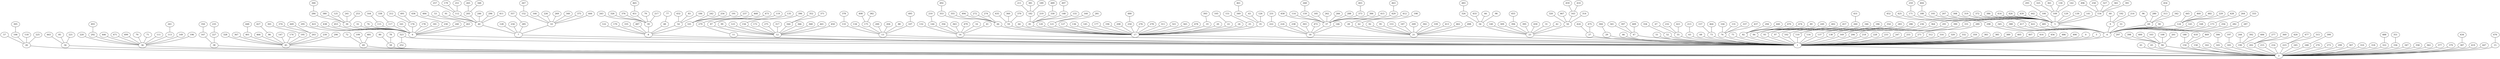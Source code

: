 graph Dorogovtsev_Mendes_500_BFS {
323;
252;
1;
0;
2;
3;
4;
6;
7;
8;
11;
12;
13;
14;
17;
18;
21;
23;
27;
29;
46;
47;
51;
52;
55;
63;
68;
73;
74;
75;
82;
84;
93;
97;
102;
110;
116;
137;
138;
169;
206;
218;
228;
233;
247;
255;
271;
312;
316;
329;
332;
359;
383;
385;
389;
405;
407;
416;
456;
486;
490;
289;
331;
291;
390;
364;
236;
283;
286;
354;
186;
260;
346;
249;
402;
457;
89;
294;
440;
470;
474;
104;
131;
337;
437;
157;
464;
213;
67;
232;
421;
334;
341;
397;
409;
304;
424;
475;
31;
42;
50;
56;
140;
309;
394;
395;
430;
28;
62;
92;
95;
153;
187;
209;
302;
339;
413;
462;
498;
37;
146;
222;
224;
238;
303;
472;
19;
20;
22;
24;
25;
35;
44;
59;
64;
81;
120;
121;
127;
136;
145;
177;
194;
208;
250;
276;
278;
311;
321;
343;
478;
16;
41;
132;
144;
356;
363;
479;
88;
107;
133;
134;
175;
200;
204;
87;
99;
123;
156;
172;
275;
317;
344;
366;
368;
441;
450;
279;
39;
48;
54;
101;
122;
170;
335;
487;
10;
40;
128;
234;
285;
30;
32;
76;
115;
117;
161;
176;
178;
181;
230;
240;
263;
295;
423;
438;
453;
5;
9;
33;
69;
90;
124;
143;
168;
173;
256;
282;
287;
298;
345;
388;
417;
422;
485;
15;
26;
34;
36;
38;
45;
49;
58;
61;
65;
94;
150;
158;
162;
165;
183;
190;
202;
215;
216;
223;
245;
248;
270;
273;
299;
307;
310;
318;
322;
336;
347;
358;
362;
377;
379;
387;
419;
447;
434;
351;
488;
399;
315;
477;
277;
369;
420;
244;
392;
406;
197;
306;
180;
418;
469;
103;
108;
201;
297;
398;
400;
78;
80;
72;
199;
481;
86;
147;
174;
195;
203;
239;
290;
328;
367;
401;
466;
167;
227;
70;
71;
111;
113;
149;
196;
220;
292;
446;
471;
499;
85;
221;
443;
57;
106;
118;
225;
476;
425;
452;
333;
264;
229;
428;
445;
460;
482;
96;
280;
313;
342;
60;
192;
214;
100;
109;
129;
139;
141;
154;
171;
188;
193;
207;
308;
319;
372;
386;
414;
426;
439;
442;
484;
436;
212;
491;
338;
164;
125;
241;
253;
284;
380;
357;
53;
91;
112;
205;
246;
296;
411;
152;
166;
226;
269;
340;
375;
444;
191;
237;
242;
254;
83;
184;
432;
77;
79;
217;
243;
326;
376;
451;
468;
352;
371;
396;
119;
135;
473;
382;
408;
378;
495;
210;
480;
160;
281;
148;
155;
182;
219;
330;
360;
370;
435;
272;
274;
353;
355;
494;
43;
126;
349;
151;
105;
393;
231;
114;
159;
185;
262;
266;
288;
373;
384;
415;
429;
458;
198;
412;
455;
66;
98;
324;
433;
163;
314;
320;
467;
431;
410;
459;
483;
463;
403;
268;
461;
492;
489;
189;
211;
381;
497;
465;
267;
265;
348;
179;
251;
257;
300;
404;
259;
258;
327;
365;
391;
496;
130;
142;
325;
361;
293;
454;
305;
493;
261;
235;
350;
448;
374;
449;
301;
427;
323 -- 252;
323 -- 1;
0 -- 1;
1 -- 2;
3 -- 1;
4 -- 1;
6 -- 1;
7 -- 1;
8 -- 1;
11 -- 1;
12 -- 1;
13 -- 1;
14 -- 1;
17 -- 1;
18 -- 1;
21 -- 1;
23 -- 1;
27 -- 1;
29 -- 1;
46 -- 1;
47 -- 1;
51 -- 1;
52 -- 1;
55 -- 1;
63 -- 1;
68 -- 1;
73 -- 1;
74 -- 1;
75 -- 1;
82 -- 1;
84 -- 1;
93 -- 1;
97 -- 1;
102 -- 1;
110 -- 1;
116 -- 1;
137 -- 1;
138 -- 1;
169 -- 1;
206 -- 1;
218 -- 1;
228 -- 1;
233 -- 1;
247 -- 1;
255 -- 1;
271 -- 1;
312 -- 1;
316 -- 1;
329 -- 1;
332 -- 1;
359 -- 1;
383 -- 1;
385 -- 1;
389 -- 1;
405 -- 1;
407 -- 1;
416 -- 1;
456 -- 1;
486 -- 1;
490 -- 1;
289 -- 271;
331 -- 206;
291 -- 169;
390 -- 169;
364 -- 138;
236 -- 137;
283 -- 110;
286 -- 110;
354 -- 102;
186 -- 97;
260 -- 93;
346 -- 93;
249 -- 84;
402 -- 84;
457 -- 84;
89 -- 82;
294 -- 82;
440 -- 82;
470 -- 82;
474 -- 82;
104 -- 74;
131 -- 74;
337 -- 74;
437 -- 74;
157 -- 73;
464 -- 73;
213 -- 63;
67 -- 55;
232 -- 55;
421 -- 55;
334 -- 52;
341 -- 47;
397 -- 47;
409 -- 47;
304 -- 29;
424 -- 27;
475 -- 27;
31 -- 23;
42 -- 23;
50 -- 23;
56 -- 23;
140 -- 23;
309 -- 23;
394 -- 23;
395 -- 23;
430 -- 23;
28 -- 21;
62 -- 21;
92 -- 21;
95 -- 21;
153 -- 21;
187 -- 21;
209 -- 21;
302 -- 21;
339 -- 21;
413 -- 21;
462 -- 21;
498 -- 21;
37 -- 18;
146 -- 18;
222 -- 18;
224 -- 18;
238 -- 18;
303 -- 18;
472 -- 18;
19 -- 17;
20 -- 17;
22 -- 17;
24 -- 17;
25 -- 17;
35 -- 17;
44 -- 17;
59 -- 17;
64 -- 17;
81 -- 17;
120 -- 17;
121 -- 17;
127 -- 17;
136 -- 17;
145 -- 17;
177 -- 17;
194 -- 17;
208 -- 17;
250 -- 17;
276 -- 17;
278 -- 17;
311 -- 17;
321 -- 17;
343 -- 17;
478 -- 17;
16 -- 14;
41 -- 14;
132 -- 14;
144 -- 14;
356 -- 14;
363 -- 14;
479 -- 14;
88 -- 13;
107 -- 13;
133 -- 13;
134 -- 13;
175 -- 13;
200 -- 13;
204 -- 13;
87 -- 12;
99 -- 12;
123 -- 12;
156 -- 12;
172 -- 12;
275 -- 12;
317 -- 12;
344 -- 12;
366 -- 12;
368 -- 12;
441 -- 12;
450 -- 12;
279 -- 11;
39 -- 8;
48 -- 8;
54 -- 8;
101 -- 8;
122 -- 8;
170 -- 8;
335 -- 8;
487 -- 8;
10 -- 7;
40 -- 7;
128 -- 7;
234 -- 7;
285 -- 7;
30 -- 6;
32 -- 6;
76 -- 6;
115 -- 6;
117 -- 6;
161 -- 6;
176 -- 6;
178 -- 6;
181 -- 6;
230 -- 6;
240 -- 6;
263 -- 6;
295 -- 6;
423 -- 6;
438 -- 6;
453 -- 6;
5 -- 4;
9 -- 4;
33 -- 4;
69 -- 4;
90 -- 4;
124 -- 4;
143 -- 4;
168 -- 4;
173 -- 4;
256 -- 4;
282 -- 4;
287 -- 4;
298 -- 4;
345 -- 4;
388 -- 4;
417 -- 4;
422 -- 4;
485 -- 4;
15 -- 2;
26 -- 2;
34 -- 2;
36 -- 2;
38 -- 2;
45 -- 2;
49 -- 2;
58 -- 2;
61 -- 2;
65 -- 2;
94 -- 2;
150 -- 2;
158 -- 2;
162 -- 2;
165 -- 2;
183 -- 2;
190 -- 2;
202 -- 2;
215 -- 2;
216 -- 2;
223 -- 2;
245 -- 2;
248 -- 2;
270 -- 2;
273 -- 2;
299 -- 2;
307 -- 2;
310 -- 2;
318 -- 2;
322 -- 2;
336 -- 2;
347 -- 2;
358 -- 2;
362 -- 2;
377 -- 2;
379 -- 2;
387 -- 2;
419 -- 2;
447 -- 2;
434 -- 387;
351 -- 336;
488 -- 322;
399 -- 248;
315 -- 223;
477 -- 223;
277 -- 202;
369 -- 202;
420 -- 202;
244 -- 190;
392 -- 190;
406 -- 190;
197 -- 183;
306 -- 165;
180 -- 150;
418 -- 150;
469 -- 150;
103 -- 94;
108 -- 94;
201 -- 94;
297 -- 94;
398 -- 94;
400 -- 94;
78 -- 58;
80 -- 58;
72 -- 49;
199 -- 49;
481 -- 49;
86 -- 45;
147 -- 45;
174 -- 45;
195 -- 45;
203 -- 45;
239 -- 45;
290 -- 45;
328 -- 45;
367 -- 45;
401 -- 45;
466 -- 45;
167 -- 38;
227 -- 38;
70 -- 36;
71 -- 36;
111 -- 36;
113 -- 36;
149 -- 36;
196 -- 36;
220 -- 36;
292 -- 36;
446 -- 36;
471 -- 36;
499 -- 36;
85 -- 34;
221 -- 34;
443 -- 34;
57 -- 26;
106 -- 26;
118 -- 26;
225 -- 26;
476 -- 15;
425 -- 422;
452 -- 298;
333 -- 282;
264 -- 173;
229 -- 124;
428 -- 124;
445 -- 124;
460 -- 124;
482 -- 124;
96 -- 69;
280 -- 69;
313 -- 69;
342 -- 69;
60 -- 9;
192 -- 9;
214 -- 9;
100 -- 5;
109 -- 5;
129 -- 5;
139 -- 5;
141 -- 5;
154 -- 5;
171 -- 5;
188 -- 5;
193 -- 5;
207 -- 5;
308 -- 5;
319 -- 5;
372 -- 5;
386 -- 5;
414 -- 5;
426 -- 5;
439 -- 5;
442 -- 5;
484 -- 263;
436 -- 230;
212 -- 176;
491 -- 176;
338 -- 117;
164 -- 115;
125 -- 30;
241 -- 30;
253 -- 30;
284 -- 30;
380 -- 30;
357 -- 285;
53 -- 40;
91 -- 40;
112 -- 40;
205 -- 40;
246 -- 40;
296 -- 40;
411 -- 40;
152 -- 10;
166 -- 10;
226 -- 10;
269 -- 10;
340 -- 10;
375 -- 10;
444 -- 10;
191 -- 101;
237 -- 101;
242 -- 101;
254 -- 101;
83 -- 54;
184 -- 54;
432 -- 54;
77 -- 48;
79 -- 39;
217 -- 39;
243 -- 39;
326 -- 39;
376 -- 39;
451 -- 39;
468 -- 279;
352 -- 344;
371 -- 344;
396 -- 156;
119 -- 87;
135 -- 87;
473 -- 87;
382 -- 175;
408 -- 175;
378 -- 133;
495 -- 107;
210 -- 144;
480 -- 250;
160 -- 121;
281 -- 121;
148 -- 81;
155 -- 81;
182 -- 81;
219 -- 81;
330 -- 81;
360 -- 59;
370 -- 59;
435 -- 59;
272 -- 44;
274 -- 44;
353 -- 44;
355 -- 44;
494 -- 44;
43 -- 35;
126 -- 35;
349 -- 35;
151 -- 25;
105 -- 22;
393 -- 19;
231 -- 222;
114 -- 37;
159 -- 37;
185 -- 37;
262 -- 37;
266 -- 37;
288 -- 37;
373 -- 37;
384 -- 37;
415 -- 37;
429 -- 37;
458 -- 37;
198 -- 62;
412 -- 28;
455 -- 394;
66 -- 56;
98 -- 56;
324 -- 56;
433 -- 56;
163 -- 50;
314 -- 50;
320 -- 50;
467 -- 50;
431 -- 260;
410 -- 163;
459 -- 163;
483 -- 324;
463 -- 429;
403 -- 373;
268 -- 159;
461 -- 349;
492 -- 353;
489 -- 330;
189 -- 182;
211 -- 182;
381 -- 182;
497 -- 148;
465 -- 451;
267 -- 152;
265 -- 205;
348 -- 205;
179 -- 112;
251 -- 112;
257 -- 112;
300 -- 284;
404 -- 188;
259 -- 171;
258 -- 154;
327 -- 154;
365 -- 154;
391 -- 154;
496 -- 154;
130 -- 109;
142 -- 109;
325 -- 109;
361 -- 109;
293 -- 100;
454 -- 313;
305 -- 106;
493 -- 292;
261 -- 113;
235 -- 227;
350 -- 167;
448 -- 401;
374 -- 203;
449 -- 203;
301 -- 195;
427 -- 86;
}